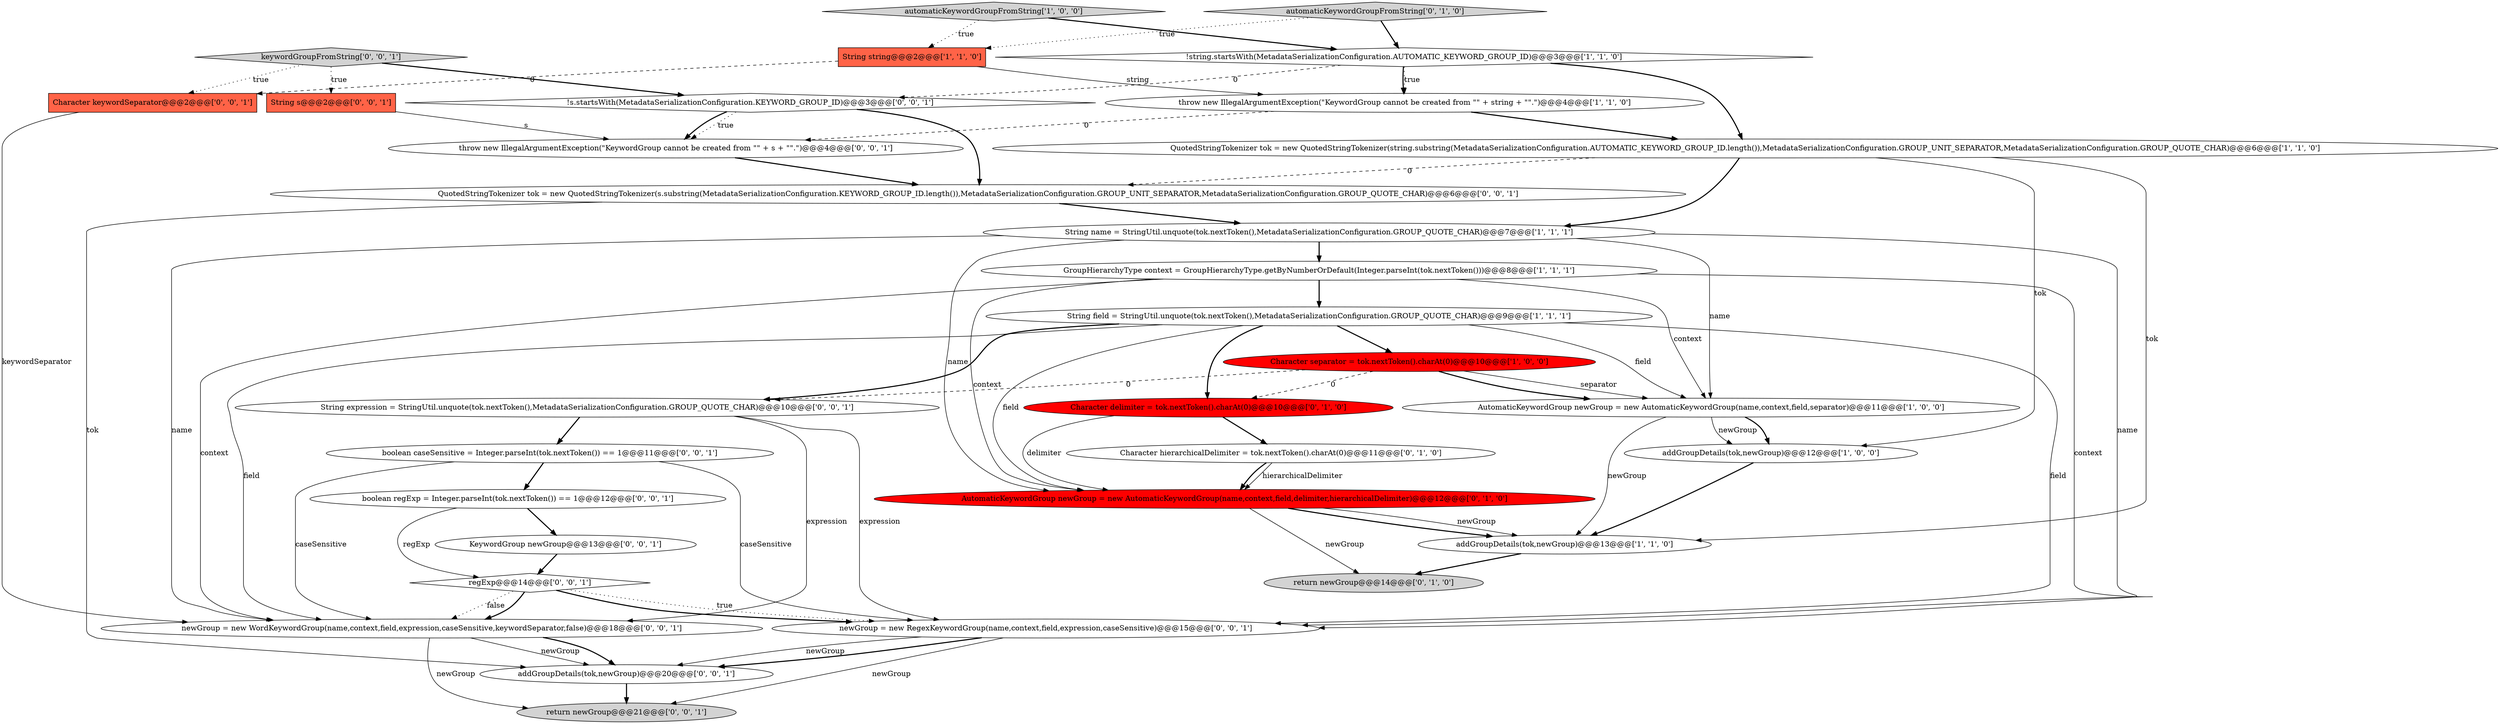 digraph {
15 [style = filled, label = "Character hierarchicalDelimiter = tok.nextToken().charAt(0)@@@11@@@['0', '1', '0']", fillcolor = white, shape = ellipse image = "AAA0AAABBB2BBB"];
6 [style = filled, label = "String string@@@2@@@['1', '1', '0']", fillcolor = tomato, shape = box image = "AAA0AAABBB1BBB"];
0 [style = filled, label = "String field = StringUtil.unquote(tok.nextToken(),MetadataSerializationConfiguration.GROUP_QUOTE_CHAR)@@@9@@@['1', '1', '1']", fillcolor = white, shape = ellipse image = "AAA0AAABBB1BBB"];
23 [style = filled, label = "KeywordGroup newGroup@@@13@@@['0', '0', '1']", fillcolor = white, shape = ellipse image = "AAA0AAABBB3BBB"];
24 [style = filled, label = "!s.startsWith(MetadataSerializationConfiguration.KEYWORD_GROUP_ID)@@@3@@@['0', '0', '1']", fillcolor = white, shape = diamond image = "AAA0AAABBB3BBB"];
14 [style = filled, label = "AutomaticKeywordGroup newGroup = new AutomaticKeywordGroup(name,context,field,delimiter,hierarchicalDelimiter)@@@12@@@['0', '1', '0']", fillcolor = red, shape = ellipse image = "AAA1AAABBB2BBB"];
11 [style = filled, label = "GroupHierarchyType context = GroupHierarchyType.getByNumberOrDefault(Integer.parseInt(tok.nextToken()))@@@8@@@['1', '1', '1']", fillcolor = white, shape = ellipse image = "AAA0AAABBB1BBB"];
9 [style = filled, label = "!string.startsWith(MetadataSerializationConfiguration.AUTOMATIC_KEYWORD_GROUP_ID)@@@3@@@['1', '1', '0']", fillcolor = white, shape = diamond image = "AAA0AAABBB1BBB"];
10 [style = filled, label = "QuotedStringTokenizer tok = new QuotedStringTokenizer(string.substring(MetadataSerializationConfiguration.AUTOMATIC_KEYWORD_GROUP_ID.length()),MetadataSerializationConfiguration.GROUP_UNIT_SEPARATOR,MetadataSerializationConfiguration.GROUP_QUOTE_CHAR)@@@6@@@['1', '1', '0']", fillcolor = white, shape = ellipse image = "AAA0AAABBB1BBB"];
19 [style = filled, label = "String s@@@2@@@['0', '0', '1']", fillcolor = tomato, shape = box image = "AAA0AAABBB3BBB"];
7 [style = filled, label = "addGroupDetails(tok,newGroup)@@@12@@@['1', '0', '0']", fillcolor = white, shape = ellipse image = "AAA0AAABBB1BBB"];
13 [style = filled, label = "return newGroup@@@14@@@['0', '1', '0']", fillcolor = lightgray, shape = ellipse image = "AAA0AAABBB2BBB"];
17 [style = filled, label = "String expression = StringUtil.unquote(tok.nextToken(),MetadataSerializationConfiguration.GROUP_QUOTE_CHAR)@@@10@@@['0', '0', '1']", fillcolor = white, shape = ellipse image = "AAA0AAABBB3BBB"];
25 [style = filled, label = "throw new IllegalArgumentException(\"KeywordGroup cannot be created from \"\" + s + \"\".\")@@@4@@@['0', '0', '1']", fillcolor = white, shape = ellipse image = "AAA0AAABBB3BBB"];
26 [style = filled, label = "return newGroup@@@21@@@['0', '0', '1']", fillcolor = lightgray, shape = ellipse image = "AAA0AAABBB3BBB"];
20 [style = filled, label = "Character keywordSeparator@@@2@@@['0', '0', '1']", fillcolor = tomato, shape = box image = "AAA0AAABBB3BBB"];
27 [style = filled, label = "addGroupDetails(tok,newGroup)@@@20@@@['0', '0', '1']", fillcolor = white, shape = ellipse image = "AAA0AAABBB3BBB"];
8 [style = filled, label = "AutomaticKeywordGroup newGroup = new AutomaticKeywordGroup(name,context,field,separator)@@@11@@@['1', '0', '0']", fillcolor = white, shape = ellipse image = "AAA0AAABBB1BBB"];
18 [style = filled, label = "boolean caseSensitive = Integer.parseInt(tok.nextToken()) == 1@@@11@@@['0', '0', '1']", fillcolor = white, shape = ellipse image = "AAA0AAABBB3BBB"];
30 [style = filled, label = "QuotedStringTokenizer tok = new QuotedStringTokenizer(s.substring(MetadataSerializationConfiguration.KEYWORD_GROUP_ID.length()),MetadataSerializationConfiguration.GROUP_UNIT_SEPARATOR,MetadataSerializationConfiguration.GROUP_QUOTE_CHAR)@@@6@@@['0', '0', '1']", fillcolor = white, shape = ellipse image = "AAA0AAABBB3BBB"];
29 [style = filled, label = "keywordGroupFromString['0', '0', '1']", fillcolor = lightgray, shape = diamond image = "AAA0AAABBB3BBB"];
2 [style = filled, label = "automaticKeywordGroupFromString['1', '0', '0']", fillcolor = lightgray, shape = diamond image = "AAA0AAABBB1BBB"];
12 [style = filled, label = "Character delimiter = tok.nextToken().charAt(0)@@@10@@@['0', '1', '0']", fillcolor = red, shape = ellipse image = "AAA1AAABBB2BBB"];
28 [style = filled, label = "boolean regExp = Integer.parseInt(tok.nextToken()) == 1@@@12@@@['0', '0', '1']", fillcolor = white, shape = ellipse image = "AAA0AAABBB3BBB"];
1 [style = filled, label = "Character separator = tok.nextToken().charAt(0)@@@10@@@['1', '0', '0']", fillcolor = red, shape = ellipse image = "AAA1AAABBB1BBB"];
3 [style = filled, label = "String name = StringUtil.unquote(tok.nextToken(),MetadataSerializationConfiguration.GROUP_QUOTE_CHAR)@@@7@@@['1', '1', '1']", fillcolor = white, shape = ellipse image = "AAA0AAABBB1BBB"];
22 [style = filled, label = "newGroup = new RegexKeywordGroup(name,context,field,expression,caseSensitive)@@@15@@@['0', '0', '1']", fillcolor = white, shape = ellipse image = "AAA0AAABBB3BBB"];
31 [style = filled, label = "newGroup = new WordKeywordGroup(name,context,field,expression,caseSensitive,keywordSeparator,false)@@@18@@@['0', '0', '1']", fillcolor = white, shape = ellipse image = "AAA0AAABBB3BBB"];
16 [style = filled, label = "automaticKeywordGroupFromString['0', '1', '0']", fillcolor = lightgray, shape = diamond image = "AAA0AAABBB2BBB"];
5 [style = filled, label = "throw new IllegalArgumentException(\"KeywordGroup cannot be created from \"\" + string + \"\".\")@@@4@@@['1', '1', '0']", fillcolor = white, shape = ellipse image = "AAA0AAABBB1BBB"];
21 [style = filled, label = "regExp@@@14@@@['0', '0', '1']", fillcolor = white, shape = diamond image = "AAA0AAABBB3BBB"];
4 [style = filled, label = "addGroupDetails(tok,newGroup)@@@13@@@['1', '1', '0']", fillcolor = white, shape = ellipse image = "AAA0AAABBB1BBB"];
11->8 [style = solid, label="context"];
6->5 [style = solid, label="string"];
0->14 [style = solid, label="field"];
5->10 [style = bold, label=""];
31->26 [style = solid, label="newGroup"];
8->4 [style = solid, label="newGroup"];
20->31 [style = solid, label="keywordSeparator"];
1->8 [style = bold, label=""];
10->7 [style = solid, label="tok"];
22->27 [style = solid, label="newGroup"];
15->14 [style = bold, label=""];
24->25 [style = dotted, label="true"];
6->20 [style = dashed, label="0"];
9->24 [style = dashed, label="0"];
0->17 [style = bold, label=""];
25->30 [style = bold, label=""];
0->12 [style = bold, label=""];
21->31 [style = dotted, label="false"];
4->13 [style = bold, label=""];
3->8 [style = solid, label="name"];
12->15 [style = bold, label=""];
3->11 [style = bold, label=""];
10->3 [style = bold, label=""];
21->22 [style = dotted, label="true"];
5->25 [style = dashed, label="0"];
7->4 [style = bold, label=""];
9->10 [style = bold, label=""];
2->9 [style = bold, label=""];
0->8 [style = solid, label="field"];
10->4 [style = solid, label="tok"];
18->22 [style = solid, label="caseSensitive"];
29->20 [style = dotted, label="true"];
18->31 [style = solid, label="caseSensitive"];
18->28 [style = bold, label=""];
8->7 [style = bold, label=""];
11->31 [style = solid, label="context"];
31->27 [style = solid, label="newGroup"];
0->31 [style = solid, label="field"];
24->30 [style = bold, label=""];
11->14 [style = solid, label="context"];
14->4 [style = solid, label="newGroup"];
1->12 [style = dashed, label="0"];
1->17 [style = dashed, label="0"];
11->0 [style = bold, label=""];
14->4 [style = bold, label=""];
21->31 [style = bold, label=""];
27->26 [style = bold, label=""];
10->30 [style = dashed, label="0"];
11->22 [style = solid, label="context"];
19->25 [style = solid, label="s"];
28->21 [style = solid, label="regExp"];
30->3 [style = bold, label=""];
23->21 [style = bold, label=""];
17->31 [style = solid, label="expression"];
22->26 [style = solid, label="newGroup"];
2->6 [style = dotted, label="true"];
0->1 [style = bold, label=""];
24->25 [style = bold, label=""];
16->6 [style = dotted, label="true"];
28->23 [style = bold, label=""];
30->27 [style = solid, label="tok"];
21->22 [style = bold, label=""];
12->14 [style = solid, label="delimiter"];
9->5 [style = bold, label=""];
31->27 [style = bold, label=""];
15->14 [style = solid, label="hierarchicalDelimiter"];
3->31 [style = solid, label="name"];
22->27 [style = bold, label=""];
3->14 [style = solid, label="name"];
17->22 [style = solid, label="expression"];
29->24 [style = bold, label=""];
0->22 [style = solid, label="field"];
16->9 [style = bold, label=""];
17->18 [style = bold, label=""];
1->8 [style = solid, label="separator"];
3->22 [style = solid, label="name"];
29->19 [style = dotted, label="true"];
8->7 [style = solid, label="newGroup"];
14->13 [style = solid, label="newGroup"];
9->5 [style = dotted, label="true"];
}

